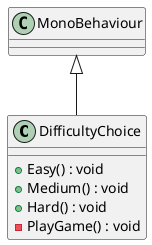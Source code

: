 @startuml
class DifficultyChoice {
    + Easy() : void
    + Medium() : void
    + Hard() : void
    - PlayGame() : void
}
MonoBehaviour <|-- DifficultyChoice
@enduml
